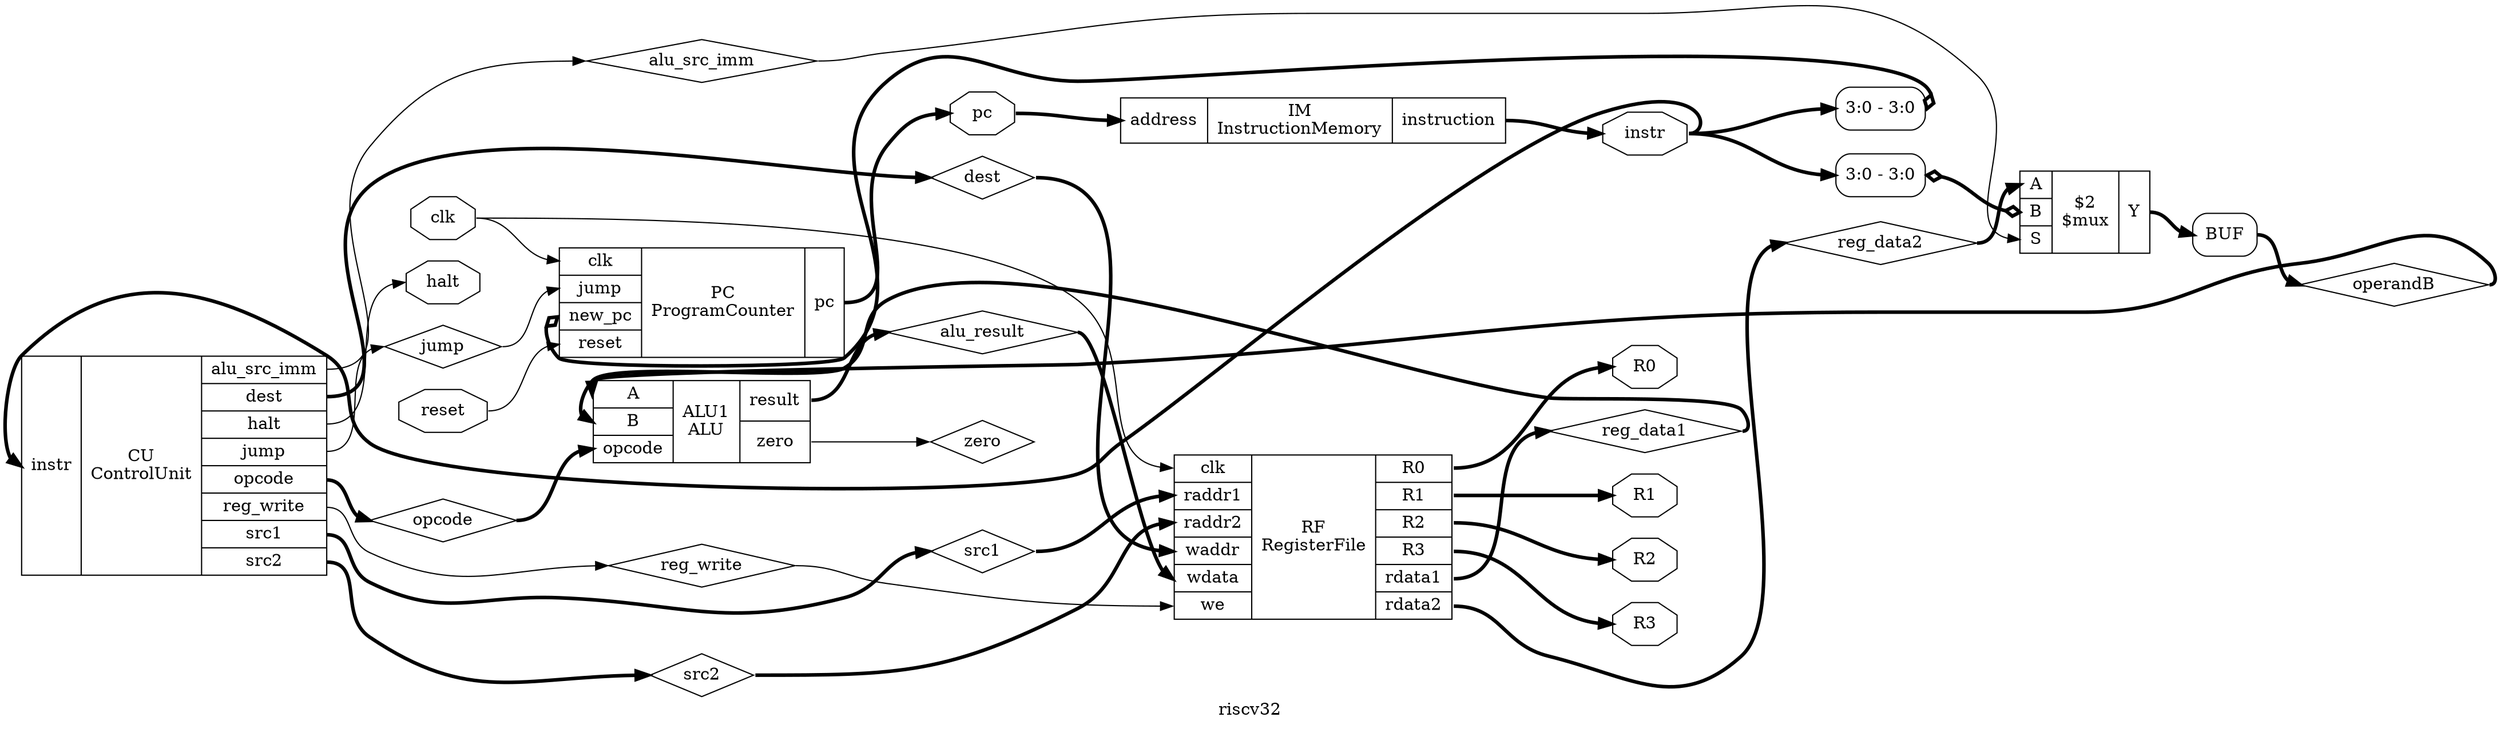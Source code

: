 digraph "riscv32" {
label="riscv32";
rankdir="LR";
remincross=true;
n2 [ shape=diamond, label="zero", color="black", fontcolor="black" ];
n3 [ shape=diamond, label="alu_result", color="black", fontcolor="black" ];
n4 [ shape=diamond, label="operandB", color="black", fontcolor="black" ];
n5 [ shape=diamond, label="reg_data2", color="black", fontcolor="black" ];
n6 [ shape=diamond, label="reg_data1", color="black", fontcolor="black" ];
n7 [ shape=diamond, label="jump", color="black", fontcolor="black" ];
n8 [ shape=diamond, label="alu_src_imm", color="black", fontcolor="black" ];
n9 [ shape=diamond, label="reg_write", color="black", fontcolor="black" ];
n10 [ shape=diamond, label="dest", color="black", fontcolor="black" ];
n11 [ shape=diamond, label="src2", color="black", fontcolor="black" ];
n12 [ shape=diamond, label="src1", color="black", fontcolor="black" ];
n13 [ shape=diamond, label="opcode", color="black", fontcolor="black" ];
n14 [ shape=octagon, label="halt", color="black", fontcolor="black" ];
n15 [ shape=octagon, label="instr", color="black", fontcolor="black" ];
n16 [ shape=octagon, label="pc", color="black", fontcolor="black" ];
n17 [ shape=octagon, label="R3", color="black", fontcolor="black" ];
n18 [ shape=octagon, label="R2", color="black", fontcolor="black" ];
n19 [ shape=octagon, label="R1", color="black", fontcolor="black" ];
n20 [ shape=octagon, label="R0", color="black", fontcolor="black" ];
n21 [ shape=octagon, label="reset", color="black", fontcolor="black" ];
n22 [ shape=octagon, label="clk", color="black", fontcolor="black" ];
c26 [ shape=record, label="{{<p23> A|<p24> B|<p13> opcode}|ALU1\nALU|{<p25> result|<p2> zero}}",  ];
c29 [ shape=record, label="{{<p23> A|<p24> B|<p27> S}|$2\n$mux|{<p28> Y}}",  ];
x0 [ shape=record, style=rounded, label="<s0> 3:0 - 3:0 ", color="black", fontcolor="black" ];
x0:e -> c29:p24:w [arrowhead=odiamond, arrowtail=odiamond, dir=both, color="black", fontcolor="black", style="setlinewidth(3)", label=""];
c37 [ shape=record, label="{{<p22> clk|<p30> raddr1|<p31> raddr2|<p32> waddr|<p33> wdata|<p34> we}|RF\nRegisterFile|{<p20> R0|<p19> R1|<p18> R2|<p17> R3|<p35> rdata1|<p36> rdata2}}",  ];
c38 [ shape=record, label="{{<p15> instr}|CU\nControlUnit|{<p8> alu_src_imm|<p10> dest|<p14> halt|<p7> jump|<p13> opcode|<p9> reg_write|<p12> src1|<p11> src2}}",  ];
c41 [ shape=record, label="{{<p39> address}|IM\nInstructionMemory|{<p40> instruction}}",  ];
c43 [ shape=record, label="{{<p22> clk|<p7> jump|<p42> new_pc|<p21> reset}|PC\nProgramCounter|{<p16> pc}}",  ];
x1 [ shape=record, style=rounded, label="<s0> 3:0 - 3:0 ", color="black", fontcolor="black" ];
x1:e -> c43:p42:w [arrowhead=odiamond, arrowtail=odiamond, dir=both, color="black", fontcolor="black", style="setlinewidth(3)", label=""];
x2 [shape=box, style=rounded, label="BUF", ];
c29:p28:e -> x2:w [color="black", fontcolor="black", style="setlinewidth(3)", label=""];
c38:p10:e -> n10:w [color="black", fontcolor="black", style="setlinewidth(3)", label=""];
n10:e -> c37:p32:w [color="black", fontcolor="black", style="setlinewidth(3)", label=""];
c38:p11:e -> n11:w [color="black", fontcolor="black", style="setlinewidth(3)", label=""];
n11:e -> c37:p31:w [color="black", fontcolor="black", style="setlinewidth(3)", label=""];
c38:p12:e -> n12:w [color="black", fontcolor="black", style="setlinewidth(3)", label=""];
n12:e -> c37:p30:w [color="black", fontcolor="black", style="setlinewidth(3)", label=""];
c38:p13:e -> n13:w [color="black", fontcolor="black", style="setlinewidth(3)", label=""];
n13:e -> c26:p13:w [color="black", fontcolor="black", style="setlinewidth(3)", label=""];
c38:p14:e -> n14:w [color="black", fontcolor="black", label=""];
c41:p40:e -> n15:w [color="black", fontcolor="black", style="setlinewidth(3)", label=""];
n15:e -> c38:p15:w [color="black", fontcolor="black", style="setlinewidth(3)", label=""];
n15:e -> x0:s0:w [color="black", fontcolor="black", style="setlinewidth(3)", label=""];
n15:e -> x1:s0:w [color="black", fontcolor="black", style="setlinewidth(3)", label=""];
c43:p16:e -> n16:w [color="black", fontcolor="black", style="setlinewidth(3)", label=""];
n16:e -> c41:p39:w [color="black", fontcolor="black", style="setlinewidth(3)", label=""];
c37:p17:e -> n17:w [color="black", fontcolor="black", style="setlinewidth(3)", label=""];
c37:p18:e -> n18:w [color="black", fontcolor="black", style="setlinewidth(3)", label=""];
c37:p19:e -> n19:w [color="black", fontcolor="black", style="setlinewidth(3)", label=""];
c26:p2:e -> n2:w [color="black", fontcolor="black", label=""];
c37:p20:e -> n20:w [color="black", fontcolor="black", style="setlinewidth(3)", label=""];
n21:e -> c43:p21:w [color="black", fontcolor="black", label=""];
n22:e -> c37:p22:w [color="black", fontcolor="black", label=""];
n22:e -> c43:p22:w [color="black", fontcolor="black", label=""];
c26:p25:e -> n3:w [color="black", fontcolor="black", style="setlinewidth(3)", label=""];
n3:e -> c37:p33:w [color="black", fontcolor="black", style="setlinewidth(3)", label=""];
x2:e -> n4:w [color="black", fontcolor="black", style="setlinewidth(3)", label=""];
n4:e -> c26:p24:w [color="black", fontcolor="black", style="setlinewidth(3)", label=""];
c37:p36:e -> n5:w [color="black", fontcolor="black", style="setlinewidth(3)", label=""];
n5:e -> c29:p23:w [color="black", fontcolor="black", style="setlinewidth(3)", label=""];
c37:p35:e -> n6:w [color="black", fontcolor="black", style="setlinewidth(3)", label=""];
n6:e -> c26:p23:w [color="black", fontcolor="black", style="setlinewidth(3)", label=""];
c38:p7:e -> n7:w [color="black", fontcolor="black", label=""];
n7:e -> c43:p7:w [color="black", fontcolor="black", label=""];
c38:p8:e -> n8:w [color="black", fontcolor="black", label=""];
n8:e -> c29:p27:w [color="black", fontcolor="black", label=""];
c38:p9:e -> n9:w [color="black", fontcolor="black", label=""];
n9:e -> c37:p34:w [color="black", fontcolor="black", label=""];
}
